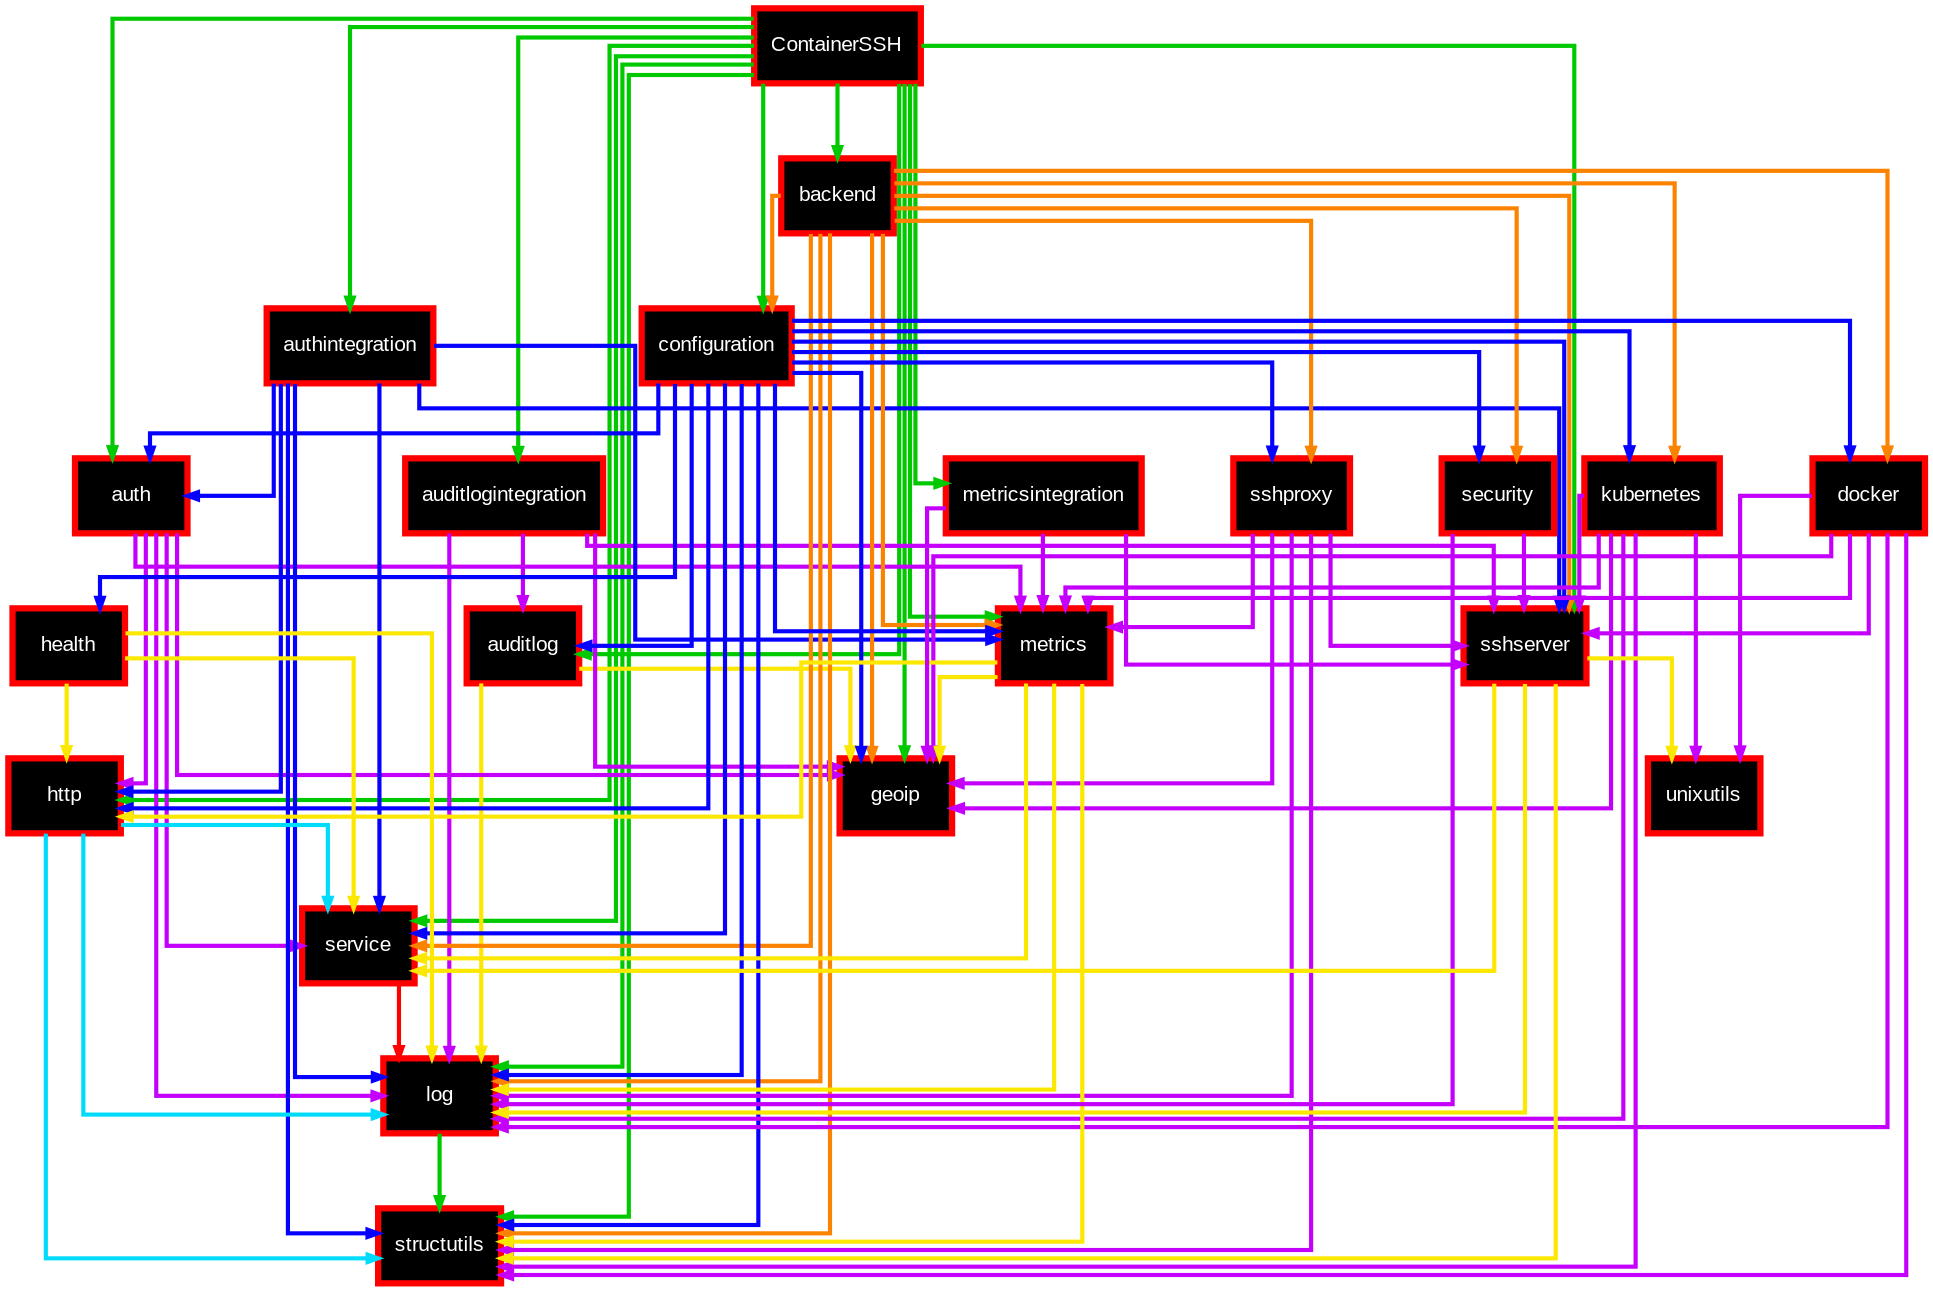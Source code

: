 digraph ContainerSSH {
    concentrate=true;
    graph [splines=ortho, nodesep=0.2, fontname="Arial", concentrate=true]
    node [shape=box, style=filled, fillcolor=black, color=red, fontcolor=white, fontsize=10, fontname="Arial", penwidth=3]
    edge [penwidth=2, color="#00C900", arrowsize=0.5, tailclip=true]

    ContainerSSH [url="https://github.com/containerssh/containerssh"]
    auditlog [url="https://github.com/containerssh/auditlog"]
    auditlogintegration [url="https://github.com/containerssh/auditlogintegration"]
    auth [url="https://github.com/containerssh/auth"]
    authintegration [url="https://github.com/containerssh/authintegration"]
    backend [url="https://github.com/containerssh/backend"]
    configuration [url="https://github.com/containerssh/configuration"]
    docker [url="https://github.com/containerssh/docker"]
    sshproxy [url="https://github.com/containerssh/sshproxy"]
    health [url="https://github.com/containerssh/health"]
    http [url="https://github.com/containerssh/http"]
    kubernetes [url="https://github.com/containerssh/kubernetes"]
    log [url="https://github.com/containerssh/log"]
    metrics [url="https://github.com/containerssh/metrics"]
    metricsintegration [url="https://github.com/containerssh/metricsintegration"]
    security [url="https://github.com/containerssh/security"]
    service [url="https://github.com/containerssh/service"]
    sshserver [url="https://github.com/containerssh/sshserver"]

    ContainerSSH -> auditlog [color="#00C900"]
    ContainerSSH -> auditlogintegration [color="#00C900"]
    ContainerSSH -> auth [color="#00C900"]
    ContainerSSH -> authintegration [color="#00C900"]
    ContainerSSH -> backend [color="#00C900"]
    ContainerSSH -> configuration [color="#00C900"]
    ContainerSSH -> geoip [color="#00C900"]
    ContainerSSH -> http [color="#00C900"]
    ContainerSSH -> log [color="#00C900"]
    ContainerSSH -> metrics [color="#00C900"]
    ContainerSSH -> metricsintegration [color="#00C900"]
    ContainerSSH -> service [color="#00C900"]
    ContainerSSH -> sshserver [color="#00C900"]
    ContainerSSH -> structutils [color="#00C900"]

    auditlog -> geoip [color="#fce700"]
    auditlog -> log [color="#fce700"]

    auditlogintegration -> auditlog [color="#c400fc"]
    auditlogintegration -> geoip [color="#c400fc"]
    auditlogintegration -> log [color="#c400fc"]
    auditlogintegration -> sshserver [color="#c400fc"]

    auth -> geoip [color="#c400fc"]
    auth -> http [color="#c400fc"]
    auth -> log [color="#c400fc"]
    auth -> metrics [color="#c400fc"]
    auth -> service [color="#c400fc"]

    authintegration -> auth [color="#0600FF"]
    authintegration -> http [color="#0600FF"]
    authintegration -> log [color="#0600FF"]
    authintegration -> service [color="#0600FF"]
    authintegration -> sshserver [color="#0600FF"]
    authintegration -> structutils [color="#0600FF"]
    authintegration -> metrics [color="#0600FF"]

    backend -> configuration [color="#FC8300"]
    backend -> docker [color="#FC8300"]
    backend -> sshproxy [color="#FC8300"]
    backend -> geoip [color="#FC8300"]
    backend -> kubernetes [color="#FC8300"]
    backend -> log [color="#FC8300"]
    backend -> metrics [color="#FC8300"]
    backend -> security [color="#FC8300"]
    backend -> service [color="#FC8300"]
    backend -> sshserver [color="#FC8300"]
    backend -> structutils [color="#FC8300"]

    configuration -> auditlog [color="#0600FF"]
    configuration -> auth [color="#0600FF"]
    configuration -> docker [color="#0600FF"]
    configuration -> sshproxy [color="#0600FF"]
    configuration -> geoip [color="#0600FF"]
    configuration -> health [color="#0600FF"]
    configuration -> http [color="#0600FF"]
    configuration -> kubernetes [color="#0600FF"]
    configuration -> log [color="#0600FF"]
    configuration -> metrics [color="#0600FF"]
    configuration -> security [color="#0600FF"]
    configuration -> service [color="#0600FF"]
    configuration -> sshserver [color="#0600FF"]
    configuration -> structutils [color="#0600FF"]

    docker -> geoip [color="#c400fc"]
    docker -> log [color="#c400fc"]
    docker -> metrics [color="#c400fc"]
    docker -> sshserver [color="#c400fc"]
    docker -> structutils [color="#c400fc"]
    docker -> unixutils [color="#c400fc"]

    sshproxy -> geoip [color="#c400fc"]
    sshproxy -> log [color="#c400fc"]
    sshproxy -> metrics [color="#c400fc"]
    sshproxy -> sshserver [color="#c400fc"]
    sshproxy -> structutils [color="#c400fc"]

    http -> log [color="#00dbfc"]
    http -> service [color="#00dbfc"]
    http -> structutils [color="#00dbfc"]

    kubernetes -> geoip [color="#c400fc"]
    kubernetes -> log [color="#c400fc"]
    kubernetes -> metrics [color="#c400fc"]
    kubernetes -> sshserver [color="#c400fc"]
    kubernetes -> structutils [color="#c400fc"]
    kubernetes -> unixutils [color="#c400fc"]

    log -> structutils

    metrics -> geoip [color="#fce700"]
    metrics -> http [color="#fce700"]
    metrics -> log [color="#fce700"]
    metrics -> service [color="#fce700"]
    metrics -> structutils [color="#fce700"]

    health -> http [color="#fce700"]
    health -> log [color="#fce700"]
    health -> service [color="#fce700"]

    metricsintegration -> geoip [color="#c400fc"]
    metricsintegration -> metrics [color="#c400fc"]
    metricsintegration -> sshserver [color="#c400fc"]

    security -> log [color="#c400fc"]
    security -> sshserver [color="#c400fc"]

    service -> log [color="#ff0000"]

    sshserver -> log [color="#fce700"]
    sshserver -> service [color="#fce700"]
    sshserver -> structutils [color="#fce700"]
    sshserver -> unixutils [color="#fce700"]
}